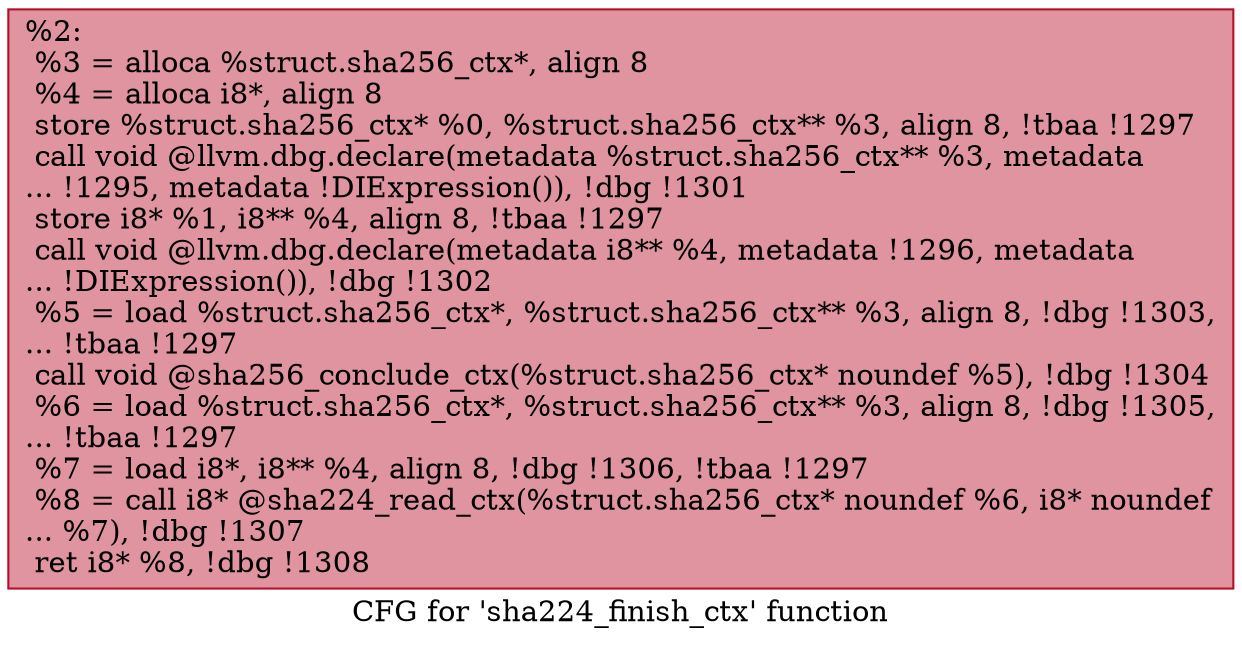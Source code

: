 digraph "CFG for 'sha224_finish_ctx' function" {
	label="CFG for 'sha224_finish_ctx' function";

	Node0x225fa70 [shape=record,color="#b70d28ff", style=filled, fillcolor="#b70d2870",label="{%2:\l  %3 = alloca %struct.sha256_ctx*, align 8\l  %4 = alloca i8*, align 8\l  store %struct.sha256_ctx* %0, %struct.sha256_ctx** %3, align 8, !tbaa !1297\l  call void @llvm.dbg.declare(metadata %struct.sha256_ctx** %3, metadata\l... !1295, metadata !DIExpression()), !dbg !1301\l  store i8* %1, i8** %4, align 8, !tbaa !1297\l  call void @llvm.dbg.declare(metadata i8** %4, metadata !1296, metadata\l... !DIExpression()), !dbg !1302\l  %5 = load %struct.sha256_ctx*, %struct.sha256_ctx** %3, align 8, !dbg !1303,\l... !tbaa !1297\l  call void @sha256_conclude_ctx(%struct.sha256_ctx* noundef %5), !dbg !1304\l  %6 = load %struct.sha256_ctx*, %struct.sha256_ctx** %3, align 8, !dbg !1305,\l... !tbaa !1297\l  %7 = load i8*, i8** %4, align 8, !dbg !1306, !tbaa !1297\l  %8 = call i8* @sha224_read_ctx(%struct.sha256_ctx* noundef %6, i8* noundef\l... %7), !dbg !1307\l  ret i8* %8, !dbg !1308\l}"];
}
